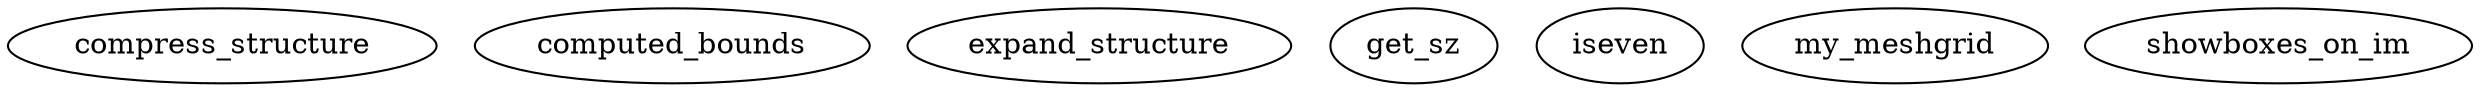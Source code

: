 /* Created by mdot for Matlab */
digraph m2html {

  compress_structure [URL="compress_structure.html"];
  computed_bounds [URL="computed_bounds.html"];
  expand_structure [URL="expand_structure.html"];
  get_sz [URL="get_sz.html"];
  iseven [URL="iseven.html"];
  my_meshgrid [URL="my_meshgrid.html"];
  showboxes_on_im [URL="showboxes_on_im.html"];
}